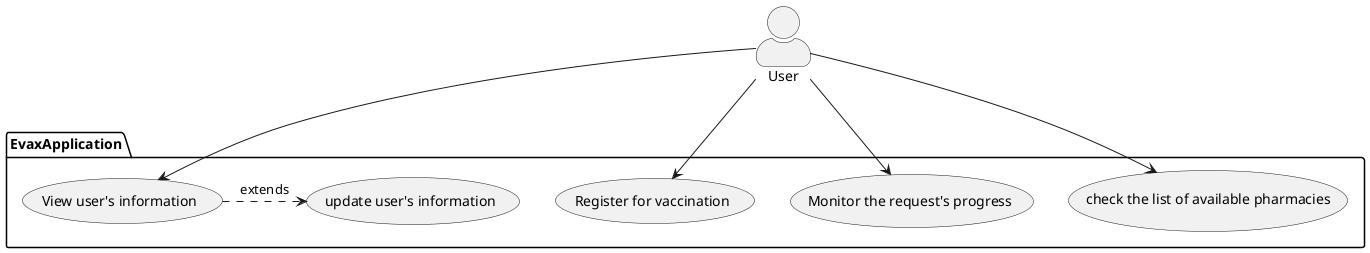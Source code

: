 @startuml
skinparam actorStyle awesome
actor User
package EvaxApplication{
usecase "Register for vaccination" as Register
usecase "Monitor the request's progress" as Monitor
usecase "check the list of available pharmacies" as Check
usecase "View user's information" as View
usecase "update user's information" as Update
View .> Update : extends
}
User --> Register
User --> Monitor
User --> Check
User --> View
@enduml
